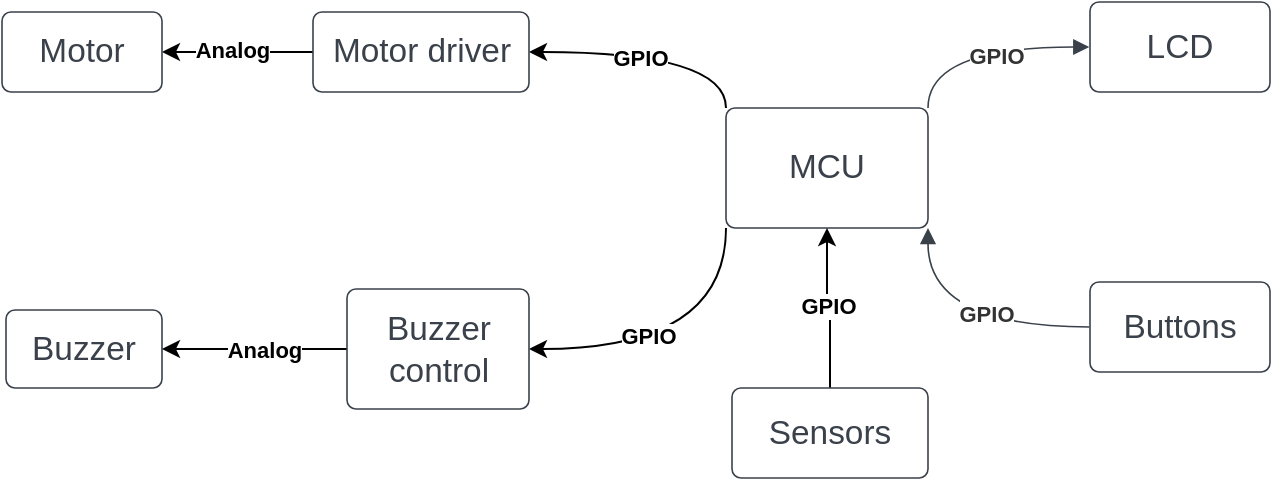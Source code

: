 <mxfile version="21.6.1" type="github">
  <diagram name="Page-1" id="aCIIjIZGG-FkMO4_wgO0">
    <mxGraphModel dx="724" dy="401" grid="0" gridSize="10" guides="1" tooltips="1" connect="1" arrows="1" fold="1" page="1" pageScale="1" pageWidth="850" pageHeight="1100" math="0" shadow="0">
      <root>
        <mxCell id="0" />
        <mxCell id="1" parent="0" />
        <mxCell id="lvymU1fU42kwSS9ivMkf-23" style="edgeStyle=orthogonalEdgeStyle;rounded=0;orthogonalLoop=1;jettySize=auto;html=1;exitX=0;exitY=0;exitDx=0;exitDy=0;entryX=1;entryY=0.5;entryDx=0;entryDy=0;curved=1;" edge="1" parent="1" source="lvymU1fU42kwSS9ivMkf-1" target="lvymU1fU42kwSS9ivMkf-9">
          <mxGeometry relative="1" as="geometry" />
        </mxCell>
        <mxCell id="lvymU1fU42kwSS9ivMkf-28" value="&lt;b&gt;GPIO&lt;/b&gt;" style="edgeLabel;html=1;align=center;verticalAlign=middle;resizable=0;points=[];" vertex="1" connectable="0" parent="lvymU1fU42kwSS9ivMkf-23">
          <mxGeometry x="0.122" y="3" relative="1" as="geometry">
            <mxPoint as="offset" />
          </mxGeometry>
        </mxCell>
        <mxCell id="lvymU1fU42kwSS9ivMkf-24" style="edgeStyle=orthogonalEdgeStyle;rounded=0;orthogonalLoop=1;jettySize=auto;html=1;exitX=0;exitY=1;exitDx=0;exitDy=0;entryX=1;entryY=0.5;entryDx=0;entryDy=0;curved=1;" edge="1" parent="1" source="lvymU1fU42kwSS9ivMkf-1" target="lvymU1fU42kwSS9ivMkf-16">
          <mxGeometry relative="1" as="geometry" />
        </mxCell>
        <mxCell id="lvymU1fU42kwSS9ivMkf-29" value="&lt;b&gt;GPIO&lt;/b&gt;" style="edgeLabel;html=1;align=center;verticalAlign=middle;resizable=0;points=[];" vertex="1" connectable="0" parent="lvymU1fU42kwSS9ivMkf-24">
          <mxGeometry x="0.249" y="-7" relative="1" as="geometry">
            <mxPoint as="offset" />
          </mxGeometry>
        </mxCell>
        <mxCell id="lvymU1fU42kwSS9ivMkf-1" value="MCU" style="html=1;overflow=block;blockSpacing=1;whiteSpace=wrap;fontSize=16.7;fontColor=#3a414a;spacing=9;strokeColor=#3a414a;strokeOpacity=100;rounded=1;absoluteArcSize=1;arcSize=9;strokeWidth=0.8;lucidId=D1HV6pplp9Vh;" vertex="1" parent="1">
          <mxGeometry x="498" y="228" width="101" height="60" as="geometry" />
        </mxCell>
        <mxCell id="lvymU1fU42kwSS9ivMkf-2" value="LCD" style="html=1;overflow=block;blockSpacing=1;whiteSpace=wrap;fontSize=16.7;fontColor=#3a414a;spacing=9;strokeColor=#3a414a;strokeOpacity=100;rounded=1;absoluteArcSize=1;arcSize=9;strokeWidth=0.8;lucidId=.1HVtGBK24nO;" vertex="1" parent="1">
          <mxGeometry x="680" y="175" width="90" height="45" as="geometry" />
        </mxCell>
        <mxCell id="lvymU1fU42kwSS9ivMkf-3" value="Buttons" style="html=1;overflow=block;blockSpacing=1;whiteSpace=wrap;fontSize=16.7;fontColor=#3a414a;spacing=9;strokeColor=#3a414a;strokeOpacity=100;rounded=1;absoluteArcSize=1;arcSize=9;strokeWidth=0.8;lucidId=v2HVlrVIUBT3;" vertex="1" parent="1">
          <mxGeometry x="680" y="315" width="90" height="45" as="geometry" />
        </mxCell>
        <mxCell id="lvymU1fU42kwSS9ivMkf-4" value="" style="html=1;jettySize=18;whiteSpace=wrap;fontSize=13;strokeColor=#3a414a;strokeOpacity=100;strokeWidth=0.8;rounded=1;arcSize=12;startArrow=none;endArrow=block;endFill=1;exitX=-0.004;exitY=0.5;exitPerimeter=0;entryX=1;entryY=1;lucidId=X2HVbrMtYWLz;edgeStyle=orthogonalEdgeStyle;entryDx=0;entryDy=0;curved=1;" edge="1" parent="1" source="lvymU1fU42kwSS9ivMkf-3" target="lvymU1fU42kwSS9ivMkf-1">
          <mxGeometry width="100" height="100" relative="1" as="geometry" />
        </mxCell>
        <mxCell id="lvymU1fU42kwSS9ivMkf-5" value="&lt;font style=&quot;font-size: 11px;&quot;&gt;GPIO&lt;/font&gt;" style="text;html=1;resizable=0;labelBackgroundColor=default;align=center;verticalAlign=middle;fontStyle=1;fontColor=#333333;fontSize=13.3;" vertex="1" parent="lvymU1fU42kwSS9ivMkf-4">
          <mxGeometry relative="1" as="geometry">
            <mxPoint x="13" y="-8" as="offset" />
          </mxGeometry>
        </mxCell>
        <mxCell id="lvymU1fU42kwSS9ivMkf-6" value="" style="html=1;jettySize=18;whiteSpace=wrap;fontSize=13;strokeColor=#3a414a;strokeOpacity=100;strokeWidth=0.8;rounded=1;arcSize=12;curved=1;startArrow=none;endArrow=block;endFill=1;exitX=1;exitY=0;entryX=-0.004;entryY=0.5;entryPerimeter=0;lucidId=V3HVBkSjDA~W;edgeStyle=orthogonalEdgeStyle;exitDx=0;exitDy=0;" edge="1" parent="1" source="lvymU1fU42kwSS9ivMkf-1" target="lvymU1fU42kwSS9ivMkf-2">
          <mxGeometry width="100" height="100" relative="1" as="geometry" />
        </mxCell>
        <mxCell id="lvymU1fU42kwSS9ivMkf-7" value="&lt;font style=&quot;font-size: 11px;&quot;&gt;GPIO&lt;/font&gt;" style="text;html=1;resizable=0;labelBackgroundColor=default;align=center;verticalAlign=middle;fontStyle=1;fontColor=#333333;fontSize=13.3;" vertex="1" parent="lvymU1fU42kwSS9ivMkf-6">
          <mxGeometry relative="1" as="geometry">
            <mxPoint x="9" y="3" as="offset" />
          </mxGeometry>
        </mxCell>
        <mxCell id="lvymU1fU42kwSS9ivMkf-30" style="edgeStyle=orthogonalEdgeStyle;rounded=0;orthogonalLoop=1;jettySize=auto;html=1;exitX=0.5;exitY=0;exitDx=0;exitDy=0;entryX=0.5;entryY=1;entryDx=0;entryDy=0;" edge="1" parent="1" source="lvymU1fU42kwSS9ivMkf-8" target="lvymU1fU42kwSS9ivMkf-1">
          <mxGeometry relative="1" as="geometry" />
        </mxCell>
        <mxCell id="lvymU1fU42kwSS9ivMkf-31" value="&lt;b&gt;GPIO&lt;/b&gt;" style="edgeLabel;html=1;align=center;verticalAlign=middle;resizable=0;points=[];" vertex="1" connectable="0" parent="lvymU1fU42kwSS9ivMkf-30">
          <mxGeometry x="0.041" relative="1" as="geometry">
            <mxPoint as="offset" />
          </mxGeometry>
        </mxCell>
        <mxCell id="lvymU1fU42kwSS9ivMkf-8" value="Sensors" style="html=1;overflow=block;blockSpacing=1;whiteSpace=wrap;fontSize=16.7;fontColor=#3a414a;spacing=9;strokeColor=#3a414a;strokeOpacity=100;rounded=1;absoluteArcSize=1;arcSize=9;strokeWidth=0.8;lucidId=r4HVN-0l.M5B;" vertex="1" parent="1">
          <mxGeometry x="501" y="368" width="98" height="45" as="geometry" />
        </mxCell>
        <mxCell id="lvymU1fU42kwSS9ivMkf-26" style="edgeStyle=orthogonalEdgeStyle;rounded=0;orthogonalLoop=1;jettySize=auto;html=1;exitX=0;exitY=0.5;exitDx=0;exitDy=0;entryX=1;entryY=0.5;entryDx=0;entryDy=0;" edge="1" parent="1" source="lvymU1fU42kwSS9ivMkf-9" target="lvymU1fU42kwSS9ivMkf-12">
          <mxGeometry relative="1" as="geometry" />
        </mxCell>
        <mxCell id="lvymU1fU42kwSS9ivMkf-27" value="&lt;b&gt;Analog&lt;/b&gt;" style="edgeLabel;html=1;align=center;verticalAlign=middle;resizable=0;points=[];" vertex="1" connectable="0" parent="lvymU1fU42kwSS9ivMkf-26">
          <mxGeometry x="0.081" y="-1" relative="1" as="geometry">
            <mxPoint as="offset" />
          </mxGeometry>
        </mxCell>
        <mxCell id="lvymU1fU42kwSS9ivMkf-9" value="Motor driver" style="html=1;overflow=block;blockSpacing=1;whiteSpace=wrap;fontSize=16.7;fontColor=#3a414a;spacing=9;strokeColor=#3a414a;strokeOpacity=100;rounded=1;absoluteArcSize=1;arcSize=9;strokeWidth=0.8;lucidId=65HVoQi6rrJL;" vertex="1" parent="1">
          <mxGeometry x="291.5" y="180" width="108" height="40" as="geometry" />
        </mxCell>
        <mxCell id="lvymU1fU42kwSS9ivMkf-12" value="Motor" style="html=1;overflow=block;blockSpacing=1;whiteSpace=wrap;fontSize=16.7;fontColor=#3a414a;spacing=9;strokeColor=#3a414a;strokeOpacity=100;rounded=1;absoluteArcSize=1;arcSize=9;strokeWidth=0.8;lucidId=Z7HV266b1cg1;" vertex="1" parent="1">
          <mxGeometry x="136" y="180" width="80" height="40" as="geometry" />
        </mxCell>
        <mxCell id="lvymU1fU42kwSS9ivMkf-15" value="Buzzer" style="html=1;overflow=block;blockSpacing=1;whiteSpace=wrap;fontSize=16.7;fontColor=#3a414a;spacing=9;strokeColor=#3a414a;strokeOpacity=100;rounded=1;absoluteArcSize=1;arcSize=9;strokeWidth=0.8;lucidId=e8HVmL0fnJ4k;" vertex="1" parent="1">
          <mxGeometry x="138" y="329" width="78" height="39" as="geometry" />
        </mxCell>
        <mxCell id="lvymU1fU42kwSS9ivMkf-34" style="edgeStyle=orthogonalEdgeStyle;rounded=0;orthogonalLoop=1;jettySize=auto;html=1;exitX=0;exitY=0.5;exitDx=0;exitDy=0;entryX=1;entryY=0.5;entryDx=0;entryDy=0;" edge="1" parent="1" source="lvymU1fU42kwSS9ivMkf-16" target="lvymU1fU42kwSS9ivMkf-15">
          <mxGeometry relative="1" as="geometry" />
        </mxCell>
        <mxCell id="lvymU1fU42kwSS9ivMkf-35" value="&lt;b&gt;Analog&lt;/b&gt;" style="edgeLabel;html=1;align=center;verticalAlign=middle;resizable=0;points=[];" vertex="1" connectable="0" parent="lvymU1fU42kwSS9ivMkf-34">
          <mxGeometry x="-0.091" relative="1" as="geometry">
            <mxPoint as="offset" />
          </mxGeometry>
        </mxCell>
        <mxCell id="lvymU1fU42kwSS9ivMkf-16" value="Buzzer control" style="html=1;overflow=block;blockSpacing=1;whiteSpace=wrap;fontSize=16.7;fontColor=#3a414a;spacing=9;strokeColor=#3a414a;strokeOpacity=100;rounded=1;absoluteArcSize=1;arcSize=9;strokeWidth=0.8;lucidId=V9HVoQI1RjWr;" vertex="1" parent="1">
          <mxGeometry x="308.5" y="318.5" width="91" height="60" as="geometry" />
        </mxCell>
      </root>
    </mxGraphModel>
  </diagram>
</mxfile>
